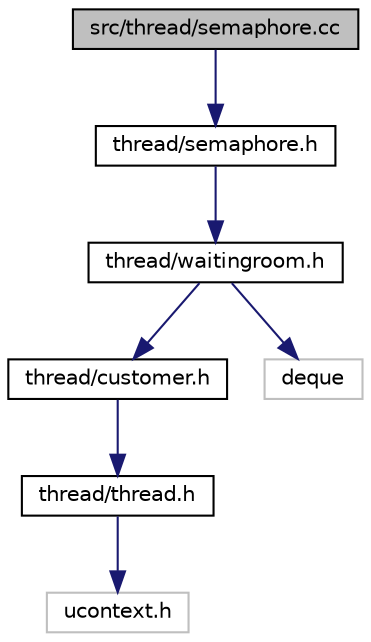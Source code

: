 digraph G
{
  bgcolor="transparent";
  edge [fontname="Helvetica",fontsize="10",labelfontname="Helvetica",labelfontsize="10"];
  node [fontname="Helvetica",fontsize="10",shape=record];
  Node1 [label="src/thread/semaphore.cc",height=0.2,width=0.4,color="black", fillcolor="grey75", style="filled" fontcolor="black"];
  Node1 -> Node2 [color="midnightblue",fontsize="10",style="solid",fontname="Helvetica"];
  Node2 [label="thread/semaphore.h",height=0.2,width=0.4,color="black",URL="$semaphore_8h.html"];
  Node2 -> Node3 [color="midnightblue",fontsize="10",style="solid",fontname="Helvetica"];
  Node3 [label="thread/waitingroom.h",height=0.2,width=0.4,color="black",URL="$waitingroom_8h.html"];
  Node3 -> Node4 [color="midnightblue",fontsize="10",style="solid",fontname="Helvetica"];
  Node4 [label="thread/customer.h",height=0.2,width=0.4,color="black",URL="$customer_8h.html"];
  Node4 -> Node5 [color="midnightblue",fontsize="10",style="solid",fontname="Helvetica"];
  Node5 [label="thread/thread.h",height=0.2,width=0.4,color="black",URL="$thread_8h.html"];
  Node5 -> Node6 [color="midnightblue",fontsize="10",style="solid",fontname="Helvetica"];
  Node6 [label="ucontext.h",height=0.2,width=0.4,color="grey75"];
  Node3 -> Node7 [color="midnightblue",fontsize="10",style="solid",fontname="Helvetica"];
  Node7 [label="deque",height=0.2,width=0.4,color="grey75"];
}
